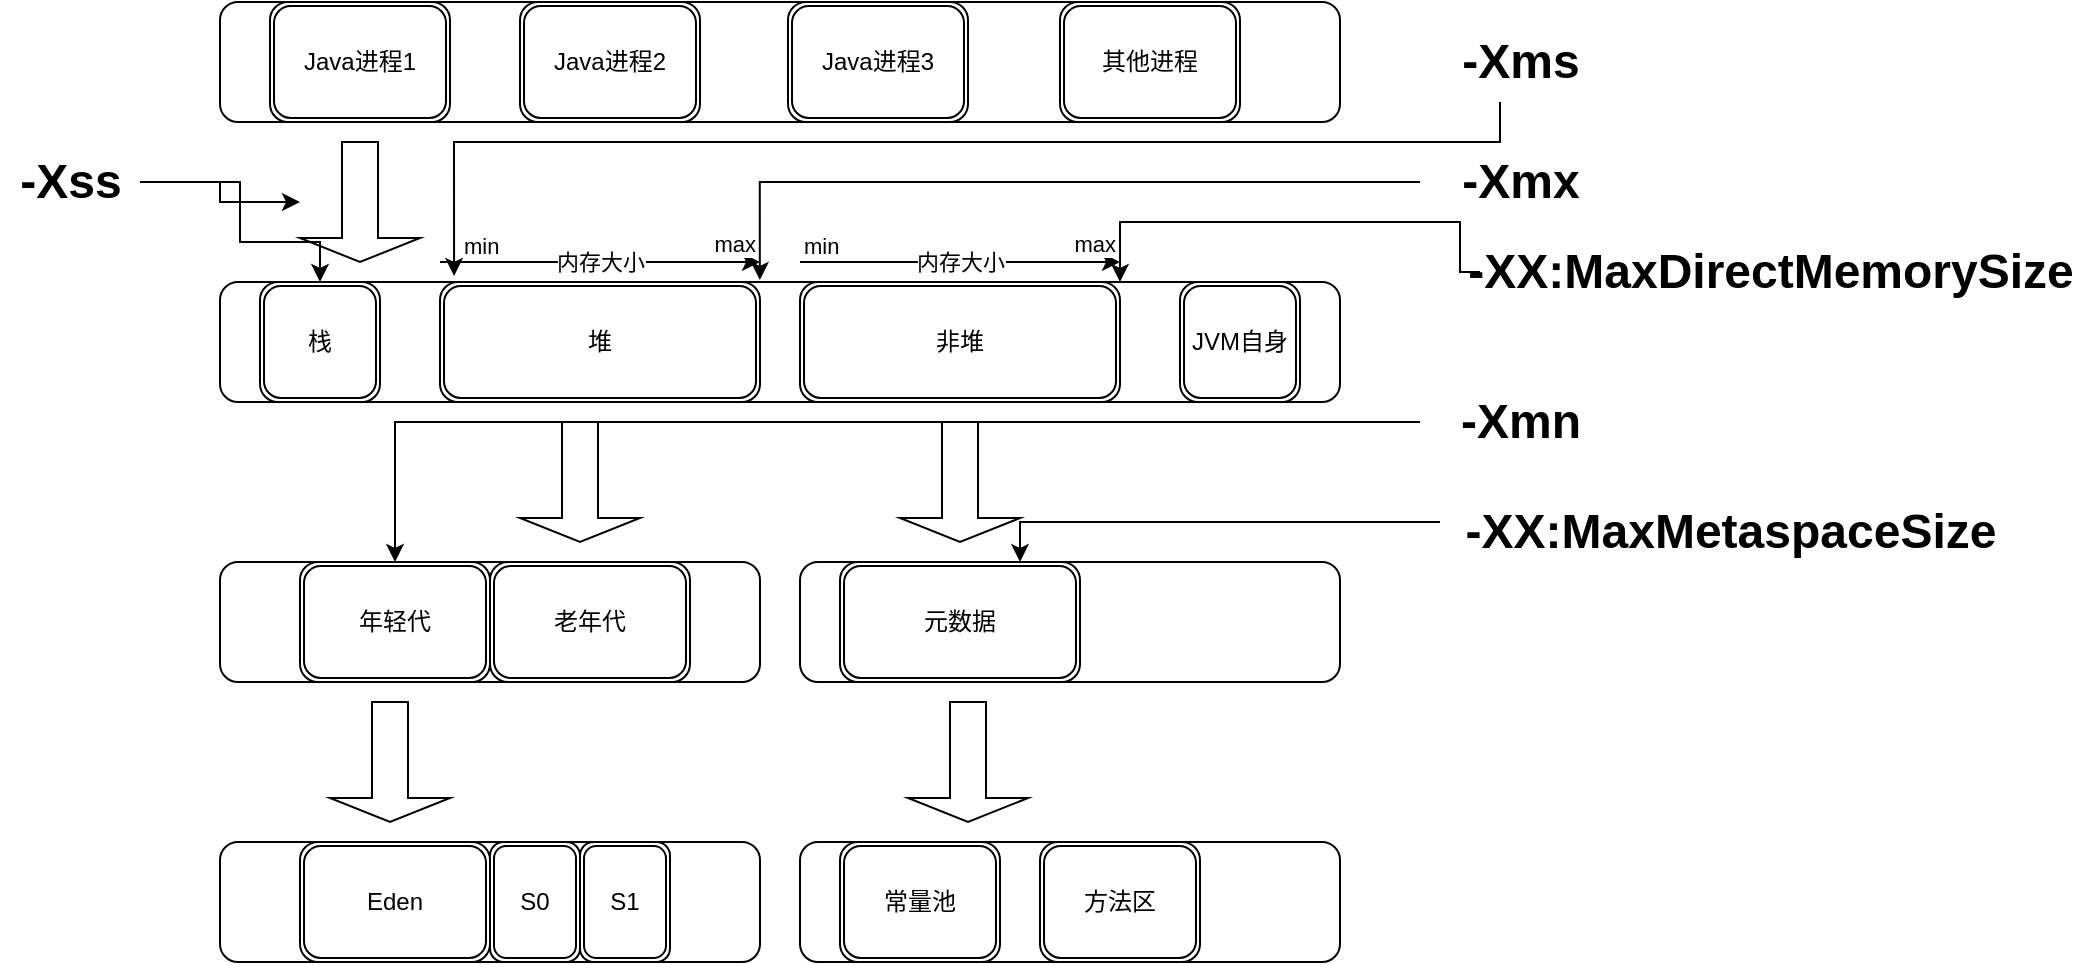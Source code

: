 <mxfile version="13.8.5" type="github">
  <diagram id="prtHgNgQTEPvFCAcTncT" name="Page-1">
    <mxGraphModel dx="2013" dy="670" grid="1" gridSize="10" guides="1" tooltips="1" connect="1" arrows="1" fold="1" page="1" pageScale="1" pageWidth="827" pageHeight="1169" math="0" shadow="0">
      <root>
        <mxCell id="0" />
        <mxCell id="1" parent="0" />
        <mxCell id="ZL4VuRLNrD3prT4f6ZqY-1" value="" style="rounded=1;whiteSpace=wrap;html=1;" vertex="1" parent="1">
          <mxGeometry x="40" y="120" width="560" height="60" as="geometry" />
        </mxCell>
        <mxCell id="ZL4VuRLNrD3prT4f6ZqY-3" value="Java进程1" style="shape=ext;double=1;rounded=1;whiteSpace=wrap;html=1;" vertex="1" parent="1">
          <mxGeometry x="65" y="120" width="90" height="60" as="geometry" />
        </mxCell>
        <mxCell id="ZL4VuRLNrD3prT4f6ZqY-4" value="&lt;span&gt;Java进程2&lt;/span&gt;" style="shape=ext;double=1;rounded=1;whiteSpace=wrap;html=1;" vertex="1" parent="1">
          <mxGeometry x="190" y="120" width="90" height="60" as="geometry" />
        </mxCell>
        <mxCell id="ZL4VuRLNrD3prT4f6ZqY-5" value="&lt;span&gt;Java进程3&lt;/span&gt;" style="shape=ext;double=1;rounded=1;whiteSpace=wrap;html=1;" vertex="1" parent="1">
          <mxGeometry x="324" y="120" width="90" height="60" as="geometry" />
        </mxCell>
        <mxCell id="ZL4VuRLNrD3prT4f6ZqY-6" value="" style="rounded=1;whiteSpace=wrap;html=1;" vertex="1" parent="1">
          <mxGeometry x="40" y="260" width="560" height="60" as="geometry" />
        </mxCell>
        <mxCell id="ZL4VuRLNrD3prT4f6ZqY-7" value="栈" style="shape=ext;double=1;rounded=1;whiteSpace=wrap;html=1;" vertex="1" parent="1">
          <mxGeometry x="60" y="260" width="60" height="60" as="geometry" />
        </mxCell>
        <mxCell id="ZL4VuRLNrD3prT4f6ZqY-8" value="堆" style="shape=ext;double=1;rounded=1;whiteSpace=wrap;html=1;align=center;" vertex="1" parent="1">
          <mxGeometry x="150" y="260" width="160" height="60" as="geometry" />
        </mxCell>
        <mxCell id="ZL4VuRLNrD3prT4f6ZqY-9" value="非堆" style="shape=ext;double=1;rounded=1;whiteSpace=wrap;html=1;" vertex="1" parent="1">
          <mxGeometry x="330" y="260" width="160" height="60" as="geometry" />
        </mxCell>
        <mxCell id="ZL4VuRLNrD3prT4f6ZqY-10" value="JVM自身" style="shape=ext;double=1;rounded=1;whiteSpace=wrap;html=1;" vertex="1" parent="1">
          <mxGeometry x="520" y="260" width="60" height="60" as="geometry" />
        </mxCell>
        <mxCell id="ZL4VuRLNrD3prT4f6ZqY-12" value="Label" style="endArrow=classic;html=1;" edge="1" parent="1">
          <mxGeometry relative="1" as="geometry">
            <mxPoint x="150" y="250" as="sourcePoint" />
            <mxPoint x="310" y="250" as="targetPoint" />
            <Array as="points">
              <mxPoint x="230" y="250" />
            </Array>
          </mxGeometry>
        </mxCell>
        <mxCell id="ZL4VuRLNrD3prT4f6ZqY-13" value="内存大小" style="edgeLabel;resizable=0;html=1;align=center;verticalAlign=middle;" connectable="0" vertex="1" parent="ZL4VuRLNrD3prT4f6ZqY-12">
          <mxGeometry relative="1" as="geometry" />
        </mxCell>
        <mxCell id="ZL4VuRLNrD3prT4f6ZqY-14" value="min" style="edgeLabel;resizable=0;html=1;align=left;verticalAlign=bottom;" connectable="0" vertex="1" parent="ZL4VuRLNrD3prT4f6ZqY-12">
          <mxGeometry x="-1" relative="1" as="geometry">
            <mxPoint x="10" as="offset" />
          </mxGeometry>
        </mxCell>
        <mxCell id="ZL4VuRLNrD3prT4f6ZqY-15" value="max" style="edgeLabel;resizable=0;html=1;align=right;verticalAlign=bottom;" connectable="0" vertex="1" parent="ZL4VuRLNrD3prT4f6ZqY-12">
          <mxGeometry x="1" relative="1" as="geometry">
            <mxPoint x="-2" y="-1" as="offset" />
          </mxGeometry>
        </mxCell>
        <mxCell id="ZL4VuRLNrD3prT4f6ZqY-16" value="" style="shape=singleArrow;direction=south;whiteSpace=wrap;html=1;" vertex="1" parent="1">
          <mxGeometry x="80" y="190" width="60" height="60" as="geometry" />
        </mxCell>
        <mxCell id="ZL4VuRLNrD3prT4f6ZqY-17" value="其他进程" style="shape=ext;double=1;rounded=1;whiteSpace=wrap;html=1;" vertex="1" parent="1">
          <mxGeometry x="460" y="120" width="90" height="60" as="geometry" />
        </mxCell>
        <mxCell id="ZL4VuRLNrD3prT4f6ZqY-19" value="" style="rounded=1;whiteSpace=wrap;html=1;" vertex="1" parent="1">
          <mxGeometry x="40" y="400" width="270" height="60" as="geometry" />
        </mxCell>
        <mxCell id="ZL4VuRLNrD3prT4f6ZqY-21" value="年轻代" style="shape=ext;double=1;rounded=1;whiteSpace=wrap;html=1;align=center;" vertex="1" parent="1">
          <mxGeometry x="80" y="400" width="95" height="60" as="geometry" />
        </mxCell>
        <mxCell id="ZL4VuRLNrD3prT4f6ZqY-22" value="老年代" style="shape=ext;double=1;rounded=1;whiteSpace=wrap;html=1;" vertex="1" parent="1">
          <mxGeometry x="175" y="400" width="100" height="60" as="geometry" />
        </mxCell>
        <mxCell id="ZL4VuRLNrD3prT4f6ZqY-25" value="" style="rounded=1;whiteSpace=wrap;html=1;" vertex="1" parent="1">
          <mxGeometry x="330" y="400" width="270" height="60" as="geometry" />
        </mxCell>
        <mxCell id="ZL4VuRLNrD3prT4f6ZqY-26" value="元数据" style="shape=ext;double=1;rounded=1;whiteSpace=wrap;html=1;" vertex="1" parent="1">
          <mxGeometry x="350" y="400" width="120" height="60" as="geometry" />
        </mxCell>
        <mxCell id="ZL4VuRLNrD3prT4f6ZqY-29" value="" style="shape=singleArrow;direction=south;whiteSpace=wrap;html=1;" vertex="1" parent="1">
          <mxGeometry x="190" y="330" width="60" height="60" as="geometry" />
        </mxCell>
        <mxCell id="ZL4VuRLNrD3prT4f6ZqY-30" value="" style="shape=singleArrow;direction=south;whiteSpace=wrap;html=1;" vertex="1" parent="1">
          <mxGeometry x="380" y="330" width="60" height="60" as="geometry" />
        </mxCell>
        <mxCell id="ZL4VuRLNrD3prT4f6ZqY-31" value="" style="rounded=1;whiteSpace=wrap;html=1;" vertex="1" parent="1">
          <mxGeometry x="40" y="540" width="270" height="60" as="geometry" />
        </mxCell>
        <mxCell id="ZL4VuRLNrD3prT4f6ZqY-32" value="Eden" style="shape=ext;double=1;rounded=1;whiteSpace=wrap;html=1;align=center;" vertex="1" parent="1">
          <mxGeometry x="80" y="540" width="95" height="60" as="geometry" />
        </mxCell>
        <mxCell id="ZL4VuRLNrD3prT4f6ZqY-33" value="S0" style="shape=ext;double=1;rounded=1;whiteSpace=wrap;html=1;" vertex="1" parent="1">
          <mxGeometry x="175" y="540" width="45" height="60" as="geometry" />
        </mxCell>
        <mxCell id="ZL4VuRLNrD3prT4f6ZqY-34" value="S1" style="shape=ext;double=1;rounded=1;whiteSpace=wrap;html=1;" vertex="1" parent="1">
          <mxGeometry x="220" y="540" width="45" height="60" as="geometry" />
        </mxCell>
        <mxCell id="ZL4VuRLNrD3prT4f6ZqY-35" value="" style="shape=singleArrow;direction=south;whiteSpace=wrap;html=1;" vertex="1" parent="1">
          <mxGeometry x="95" y="470" width="60" height="60" as="geometry" />
        </mxCell>
        <mxCell id="ZL4VuRLNrD3prT4f6ZqY-36" value="" style="rounded=1;whiteSpace=wrap;html=1;" vertex="1" parent="1">
          <mxGeometry x="330" y="540" width="270" height="60" as="geometry" />
        </mxCell>
        <mxCell id="ZL4VuRLNrD3prT4f6ZqY-39" value="方法区" style="shape=ext;double=1;rounded=1;whiteSpace=wrap;html=1;" vertex="1" parent="1">
          <mxGeometry x="450" y="540" width="80" height="60" as="geometry" />
        </mxCell>
        <mxCell id="ZL4VuRLNrD3prT4f6ZqY-41" value="常量池" style="shape=ext;double=1;rounded=1;whiteSpace=wrap;html=1;" vertex="1" parent="1">
          <mxGeometry x="350" y="540" width="80" height="60" as="geometry" />
        </mxCell>
        <mxCell id="ZL4VuRLNrD3prT4f6ZqY-43" value="" style="shape=singleArrow;direction=south;whiteSpace=wrap;html=1;" vertex="1" parent="1">
          <mxGeometry x="384" y="470" width="60" height="60" as="geometry" />
        </mxCell>
        <mxCell id="ZL4VuRLNrD3prT4f6ZqY-62" style="edgeStyle=orthogonalEdgeStyle;rounded=0;orthogonalLoop=1;jettySize=auto;html=1;entryX=0.044;entryY=-0.05;entryDx=0;entryDy=0;entryPerimeter=0;" edge="1" parent="1" source="ZL4VuRLNrD3prT4f6ZqY-60" target="ZL4VuRLNrD3prT4f6ZqY-8">
          <mxGeometry relative="1" as="geometry">
            <Array as="points">
              <mxPoint x="680" y="190" />
              <mxPoint x="157" y="190" />
            </Array>
          </mxGeometry>
        </mxCell>
        <mxCell id="ZL4VuRLNrD3prT4f6ZqY-60" value="-Xms" style="text;strokeColor=none;fillColor=none;html=1;fontSize=24;fontStyle=1;verticalAlign=middle;align=center;" vertex="1" parent="1">
          <mxGeometry x="640" y="130" width="100" height="40" as="geometry" />
        </mxCell>
        <mxCell id="ZL4VuRLNrD3prT4f6ZqY-63" style="edgeStyle=orthogonalEdgeStyle;rounded=0;orthogonalLoop=1;jettySize=auto;html=1;entryX=0.482;entryY=-0.017;entryDx=0;entryDy=0;entryPerimeter=0;" edge="1" parent="1" source="ZL4VuRLNrD3prT4f6ZqY-61" target="ZL4VuRLNrD3prT4f6ZqY-6">
          <mxGeometry relative="1" as="geometry" />
        </mxCell>
        <mxCell id="ZL4VuRLNrD3prT4f6ZqY-61" value="-Xmx" style="text;strokeColor=none;fillColor=none;html=1;fontSize=24;fontStyle=1;verticalAlign=middle;align=center;" vertex="1" parent="1">
          <mxGeometry x="640" y="190" width="100" height="40" as="geometry" />
        </mxCell>
        <mxCell id="ZL4VuRLNrD3prT4f6ZqY-65" style="edgeStyle=orthogonalEdgeStyle;rounded=0;orthogonalLoop=1;jettySize=auto;html=1;entryX=0.5;entryY=0;entryDx=0;entryDy=0;" edge="1" parent="1" source="ZL4VuRLNrD3prT4f6ZqY-64" target="ZL4VuRLNrD3prT4f6ZqY-21">
          <mxGeometry relative="1" as="geometry">
            <mxPoint x="140" y="380" as="targetPoint" />
          </mxGeometry>
        </mxCell>
        <mxCell id="ZL4VuRLNrD3prT4f6ZqY-64" value="-Xmn" style="text;strokeColor=none;fillColor=none;html=1;fontSize=24;fontStyle=1;verticalAlign=middle;align=center;" vertex="1" parent="1">
          <mxGeometry x="640" y="310" width="100" height="40" as="geometry" />
        </mxCell>
        <mxCell id="ZL4VuRLNrD3prT4f6ZqY-67" value="" style="edgeStyle=orthogonalEdgeStyle;rounded=0;orthogonalLoop=1;jettySize=auto;html=1;entryX=0.75;entryY=0;entryDx=0;entryDy=0;" edge="1" parent="1" source="ZL4VuRLNrD3prT4f6ZqY-66" target="ZL4VuRLNrD3prT4f6ZqY-26">
          <mxGeometry relative="1" as="geometry">
            <Array as="points">
              <mxPoint x="440" y="380" />
            </Array>
          </mxGeometry>
        </mxCell>
        <mxCell id="ZL4VuRLNrD3prT4f6ZqY-66" value="&lt;p class=&quot;p1&quot; style=&quot;margin: 0px ; font-weight: 400 ; font-stretch: normal ; font-size: 21px ; line-height: normal ; font-family: &amp;#34;pingfang sc light&amp;#34; ; color: rgb(55 , 52 , 46)&quot;&gt;&lt;/p&gt;-XX:MaxMetaspaceSize" style="text;strokeColor=none;fillColor=none;html=1;fontSize=24;fontStyle=1;verticalAlign=middle;align=center;" vertex="1" parent="1">
          <mxGeometry x="650" y="360" width="290" height="50" as="geometry" />
        </mxCell>
        <mxCell id="ZL4VuRLNrD3prT4f6ZqY-69" value="" style="edgeStyle=orthogonalEdgeStyle;rounded=0;orthogonalLoop=1;jettySize=auto;html=1;exitX=0;exitY=0.5;exitDx=0;exitDy=0;" edge="1" parent="1" source="ZL4VuRLNrD3prT4f6ZqY-68" target="ZL4VuRLNrD3prT4f6ZqY-9">
          <mxGeometry relative="1" as="geometry">
            <mxPoint x="620" y="230" as="sourcePoint" />
            <mxPoint x="410" y="255" as="targetPoint" />
            <Array as="points">
              <mxPoint x="660" y="230" />
              <mxPoint x="490" y="230" />
            </Array>
          </mxGeometry>
        </mxCell>
        <mxCell id="ZL4VuRLNrD3prT4f6ZqY-68" value="&lt;p class=&quot;p1&quot; style=&quot;margin: 0px ; font-weight: 400 ; font-stretch: normal ; font-size: 21px ; line-height: normal ; font-family: &amp;#34;pingfang sc light&amp;#34; ; color: rgb(55 , 52 , 46)&quot;&gt;&lt;/p&gt;-XX:MaxDirectMemorySize" style="text;strokeColor=none;fillColor=none;html=1;fontSize=24;fontStyle=1;verticalAlign=middle;align=center;" vertex="1" parent="1">
          <mxGeometry x="670" y="230" width="290" height="50" as="geometry" />
        </mxCell>
        <mxCell id="ZL4VuRLNrD3prT4f6ZqY-71" value="Label" style="endArrow=classic;html=1;" edge="1" parent="1">
          <mxGeometry relative="1" as="geometry">
            <mxPoint x="330" y="250" as="sourcePoint" />
            <mxPoint x="490" y="250" as="targetPoint" />
            <Array as="points">
              <mxPoint x="410" y="250" />
            </Array>
          </mxGeometry>
        </mxCell>
        <mxCell id="ZL4VuRLNrD3prT4f6ZqY-72" value="内存大小" style="edgeLabel;resizable=0;html=1;align=center;verticalAlign=middle;" connectable="0" vertex="1" parent="ZL4VuRLNrD3prT4f6ZqY-71">
          <mxGeometry relative="1" as="geometry" />
        </mxCell>
        <mxCell id="ZL4VuRLNrD3prT4f6ZqY-73" value="min" style="edgeLabel;resizable=0;html=1;align=left;verticalAlign=bottom;" connectable="0" vertex="1" parent="ZL4VuRLNrD3prT4f6ZqY-71">
          <mxGeometry x="-1" relative="1" as="geometry">
            <mxPoint as="offset" />
          </mxGeometry>
        </mxCell>
        <mxCell id="ZL4VuRLNrD3prT4f6ZqY-74" value="max" style="edgeLabel;resizable=0;html=1;align=right;verticalAlign=bottom;" connectable="0" vertex="1" parent="ZL4VuRLNrD3prT4f6ZqY-71">
          <mxGeometry x="1" relative="1" as="geometry">
            <mxPoint x="-2" y="-1" as="offset" />
          </mxGeometry>
        </mxCell>
        <mxCell id="ZL4VuRLNrD3prT4f6ZqY-80" style="edgeStyle=orthogonalEdgeStyle;rounded=0;orthogonalLoop=1;jettySize=auto;html=1;entryX=0.5;entryY=0;entryDx=0;entryDy=0;" edge="1" parent="1" source="ZL4VuRLNrD3prT4f6ZqY-79" target="ZL4VuRLNrD3prT4f6ZqY-7">
          <mxGeometry relative="1" as="geometry">
            <Array as="points">
              <mxPoint x="50" y="210" />
              <mxPoint x="50" y="240" />
              <mxPoint x="90" y="240" />
            </Array>
          </mxGeometry>
        </mxCell>
        <mxCell id="ZL4VuRLNrD3prT4f6ZqY-81" value="" style="edgeStyle=orthogonalEdgeStyle;rounded=0;orthogonalLoop=1;jettySize=auto;html=1;" edge="1" parent="1" source="ZL4VuRLNrD3prT4f6ZqY-79" target="ZL4VuRLNrD3prT4f6ZqY-16">
          <mxGeometry relative="1" as="geometry" />
        </mxCell>
        <mxCell id="ZL4VuRLNrD3prT4f6ZqY-79" value="-Xss" style="text;strokeColor=none;fillColor=none;html=1;fontSize=24;fontStyle=1;verticalAlign=middle;align=center;" vertex="1" parent="1">
          <mxGeometry x="-70" y="190" width="70" height="40" as="geometry" />
        </mxCell>
      </root>
    </mxGraphModel>
  </diagram>
</mxfile>
